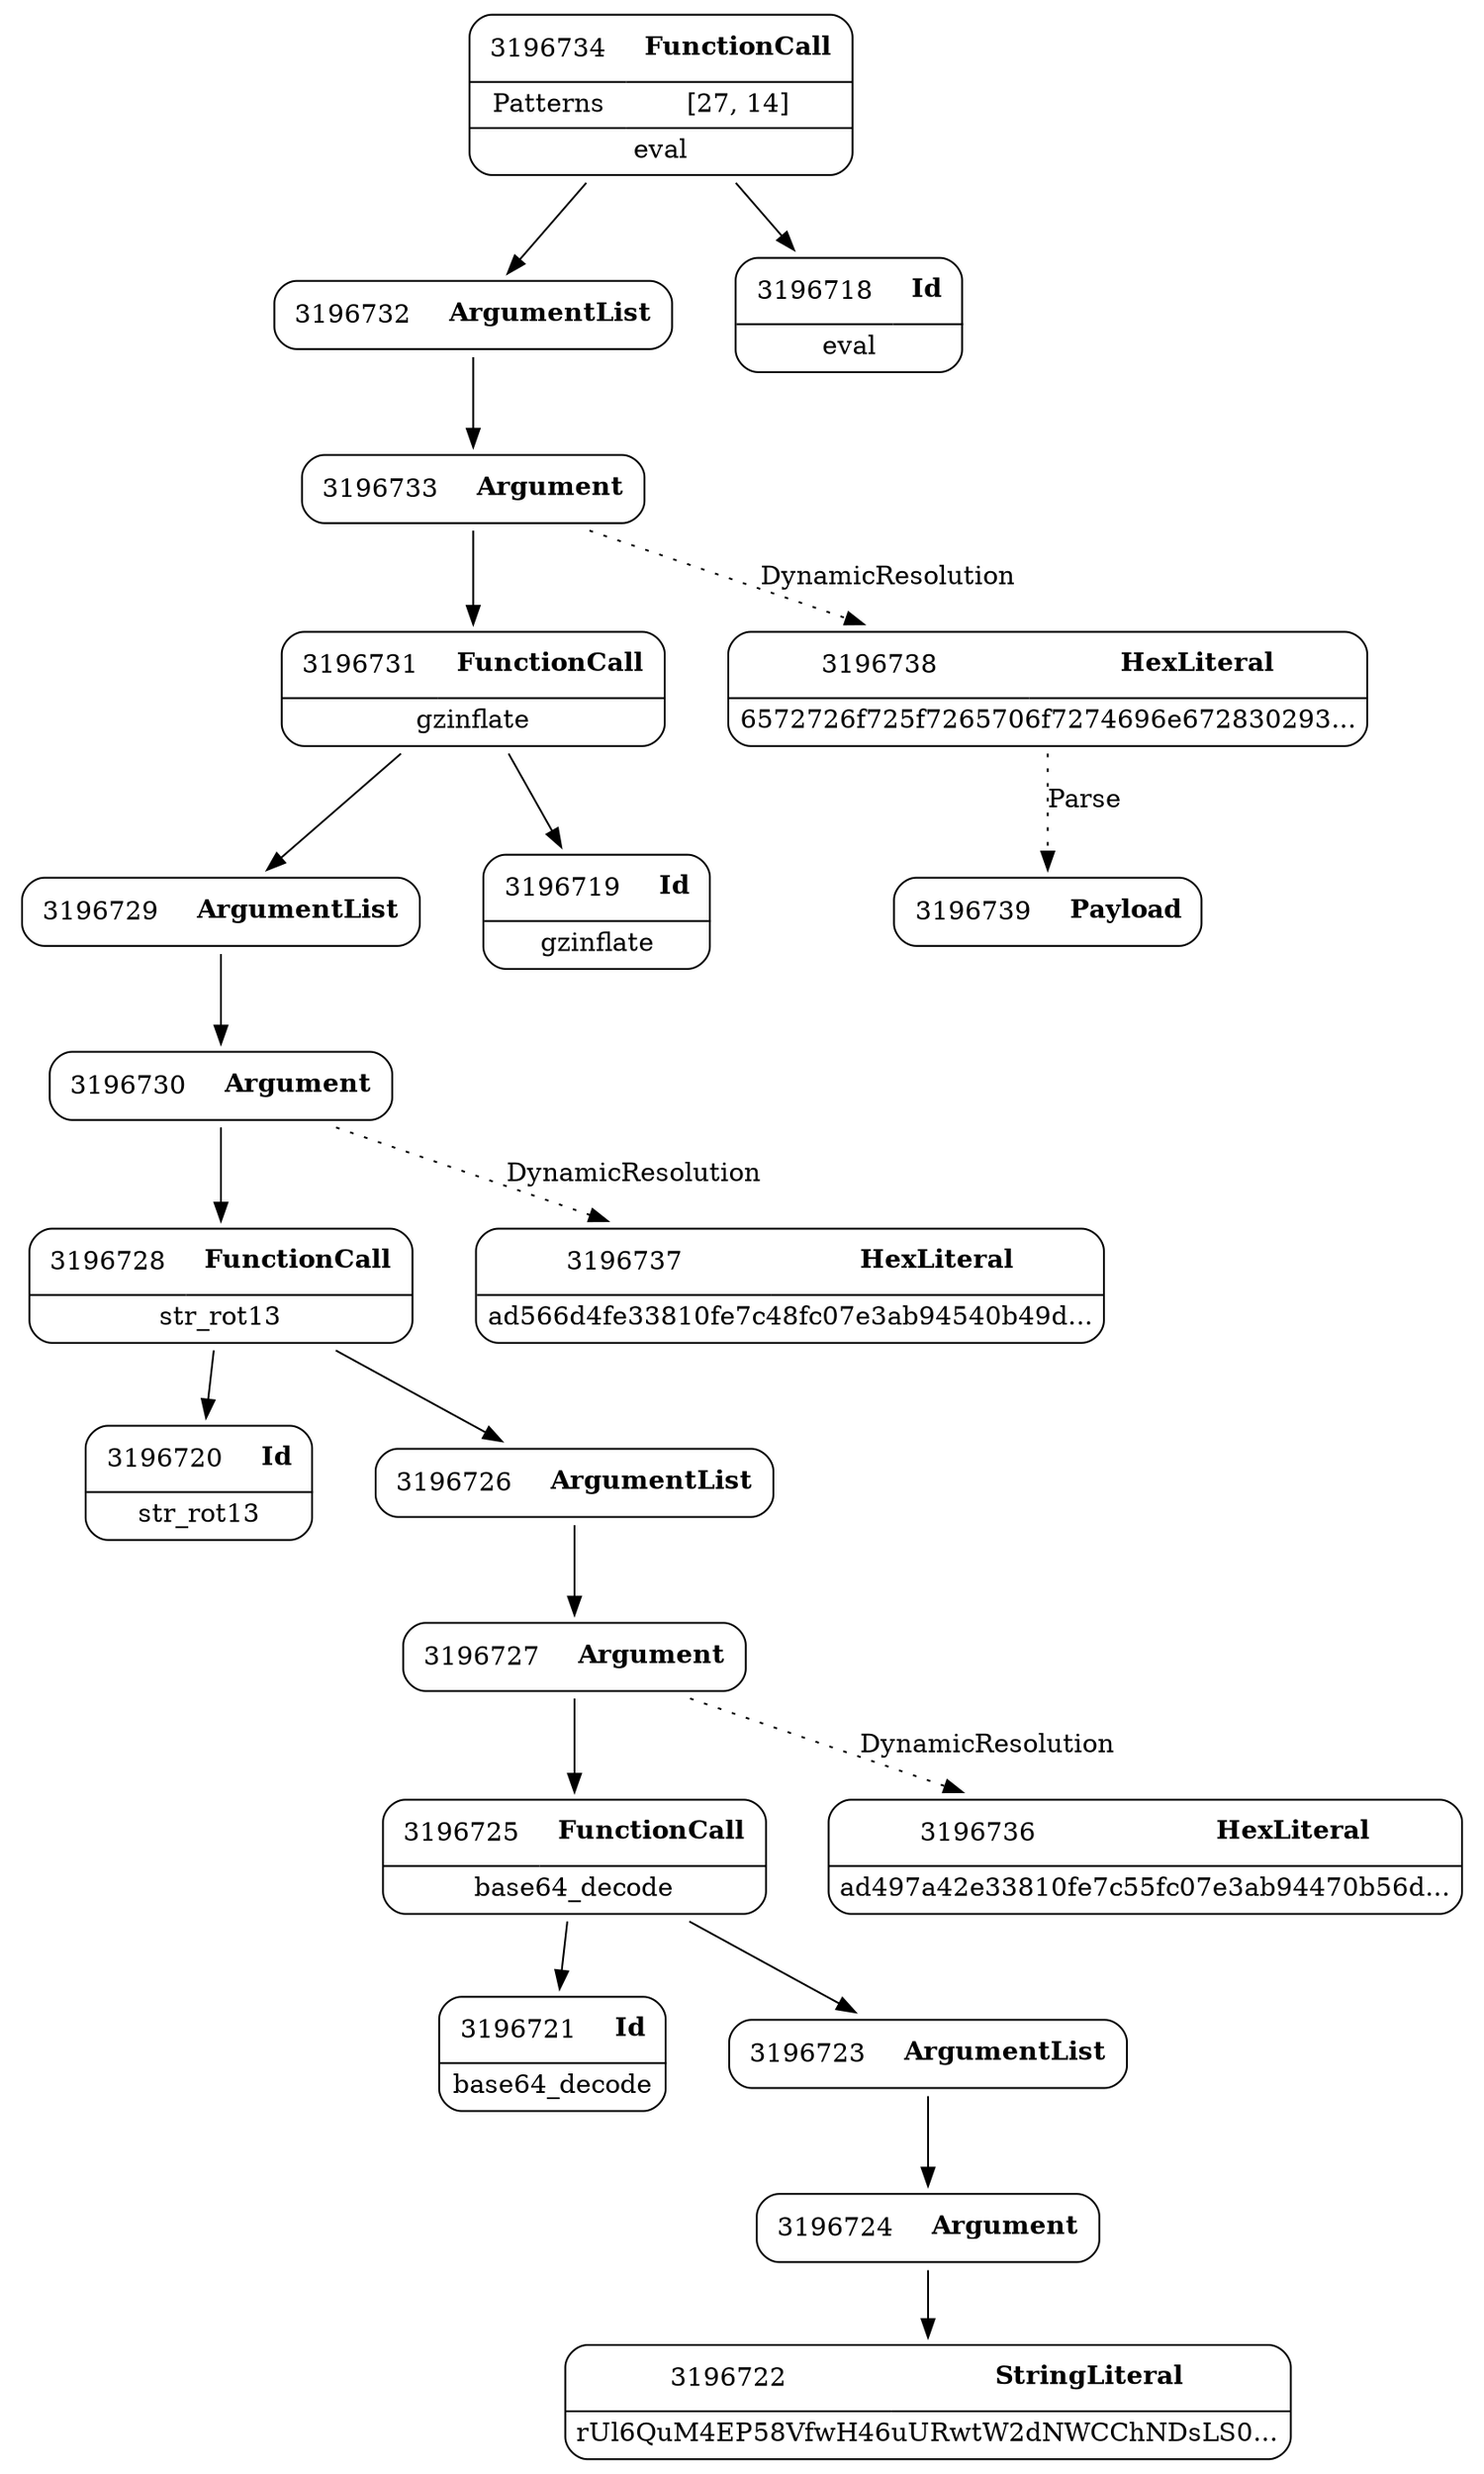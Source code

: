 digraph ast {
node [shape=none];
3196720 [label=<<TABLE border='1' cellspacing='0' cellpadding='10' style='rounded' ><TR><TD border='0'>3196720</TD><TD border='0'><B>Id</B></TD></TR><HR/><TR><TD border='0' cellpadding='5' colspan='2'>str_rot13</TD></TR></TABLE>>];
3196721 [label=<<TABLE border='1' cellspacing='0' cellpadding='10' style='rounded' ><TR><TD border='0'>3196721</TD><TD border='0'><B>Id</B></TD></TR><HR/><TR><TD border='0' cellpadding='5' colspan='2'>base64_decode</TD></TR></TABLE>>];
3196722 [label=<<TABLE border='1' cellspacing='0' cellpadding='10' style='rounded' ><TR><TD border='0'>3196722</TD><TD border='0'><B>StringLiteral</B></TD></TR><HR/><TR><TD border='0' cellpadding='5' colspan='2'>rUl6QuM4EP58VfwH46uURwtW2dNWCChNDsLS0...</TD></TR></TABLE>>];
3196723 [label=<<TABLE border='1' cellspacing='0' cellpadding='10' style='rounded' ><TR><TD border='0'>3196723</TD><TD border='0'><B>ArgumentList</B></TD></TR></TABLE>>];
3196723 -> 3196724 [weight=2];
3196724 [label=<<TABLE border='1' cellspacing='0' cellpadding='10' style='rounded' ><TR><TD border='0'>3196724</TD><TD border='0'><B>Argument</B></TD></TR></TABLE>>];
3196724 -> 3196722 [weight=2];
3196725 [label=<<TABLE border='1' cellspacing='0' cellpadding='10' style='rounded' ><TR><TD border='0'>3196725</TD><TD border='0'><B>FunctionCall</B></TD></TR><HR/><TR><TD border='0' cellpadding='5' colspan='2'>base64_decode</TD></TR></TABLE>>];
3196725 -> 3196721 [weight=2];
3196725 -> 3196723 [weight=2];
3196726 [label=<<TABLE border='1' cellspacing='0' cellpadding='10' style='rounded' ><TR><TD border='0'>3196726</TD><TD border='0'><B>ArgumentList</B></TD></TR></TABLE>>];
3196726 -> 3196727 [weight=2];
3196727 [label=<<TABLE border='1' cellspacing='0' cellpadding='10' style='rounded' ><TR><TD border='0'>3196727</TD><TD border='0'><B>Argument</B></TD></TR></TABLE>>];
3196727 -> 3196725 [weight=2];
3196727 -> 3196736 [style=dotted,label=DynamicResolution];
3196728 [label=<<TABLE border='1' cellspacing='0' cellpadding='10' style='rounded' ><TR><TD border='0'>3196728</TD><TD border='0'><B>FunctionCall</B></TD></TR><HR/><TR><TD border='0' cellpadding='5' colspan='2'>str_rot13</TD></TR></TABLE>>];
3196728 -> 3196720 [weight=2];
3196728 -> 3196726 [weight=2];
3196729 [label=<<TABLE border='1' cellspacing='0' cellpadding='10' style='rounded' ><TR><TD border='0'>3196729</TD><TD border='0'><B>ArgumentList</B></TD></TR></TABLE>>];
3196729 -> 3196730 [weight=2];
3196730 [label=<<TABLE border='1' cellspacing='0' cellpadding='10' style='rounded' ><TR><TD border='0'>3196730</TD><TD border='0'><B>Argument</B></TD></TR></TABLE>>];
3196730 -> 3196728 [weight=2];
3196730 -> 3196737 [style=dotted,label=DynamicResolution];
3196731 [label=<<TABLE border='1' cellspacing='0' cellpadding='10' style='rounded' ><TR><TD border='0'>3196731</TD><TD border='0'><B>FunctionCall</B></TD></TR><HR/><TR><TD border='0' cellpadding='5' colspan='2'>gzinflate</TD></TR></TABLE>>];
3196731 -> 3196719 [weight=2];
3196731 -> 3196729 [weight=2];
3196732 [label=<<TABLE border='1' cellspacing='0' cellpadding='10' style='rounded' ><TR><TD border='0'>3196732</TD><TD border='0'><B>ArgumentList</B></TD></TR></TABLE>>];
3196732 -> 3196733 [weight=2];
3196733 [label=<<TABLE border='1' cellspacing='0' cellpadding='10' style='rounded' ><TR><TD border='0'>3196733</TD><TD border='0'><B>Argument</B></TD></TR></TABLE>>];
3196733 -> 3196731 [weight=2];
3196733 -> 3196738 [style=dotted,label=DynamicResolution];
3196734 [label=<<TABLE border='1' cellspacing='0' cellpadding='10' style='rounded' ><TR><TD border='0'>3196734</TD><TD border='0'><B>FunctionCall</B></TD></TR><HR/><TR><TD border='0' cellpadding='5'>Patterns</TD><TD border='0' cellpadding='5'>[27, 14]</TD></TR><HR/><TR><TD border='0' cellpadding='5' colspan='2'>eval</TD></TR></TABLE>>];
3196734 -> 3196718 [weight=2];
3196734 -> 3196732 [weight=2];
3196736 [label=<<TABLE border='1' cellspacing='0' cellpadding='10' style='rounded' ><TR><TD border='0'>3196736</TD><TD border='0'><B>HexLiteral</B></TD></TR><HR/><TR><TD border='0' cellpadding='5' colspan='2'>ad497a42e33810fe7c55fc07e3ab94470b56d...</TD></TR></TABLE>>];
3196737 [label=<<TABLE border='1' cellspacing='0' cellpadding='10' style='rounded' ><TR><TD border='0'>3196737</TD><TD border='0'><B>HexLiteral</B></TD></TR><HR/><TR><TD border='0' cellpadding='5' colspan='2'>ad566d4fe33810fe7c48fc07e3ab94540b49d...</TD></TR></TABLE>>];
3196738 [label=<<TABLE border='1' cellspacing='0' cellpadding='10' style='rounded' ><TR><TD border='0'>3196738</TD><TD border='0'><B>HexLiteral</B></TD></TR><HR/><TR><TD border='0' cellpadding='5' colspan='2'>6572726f725f7265706f7274696e672830293...</TD></TR></TABLE>>];
3196738 -> 3196739 [style=dotted,label=Parse];
3196739 [label=<<TABLE border='1' cellspacing='0' cellpadding='10' style='rounded' ><TR><TD border='0'>3196739</TD><TD border='0'><B>Payload</B></TD></TR></TABLE>>];
3196718 [label=<<TABLE border='1' cellspacing='0' cellpadding='10' style='rounded' ><TR><TD border='0'>3196718</TD><TD border='0'><B>Id</B></TD></TR><HR/><TR><TD border='0' cellpadding='5' colspan='2'>eval</TD></TR></TABLE>>];
3196719 [label=<<TABLE border='1' cellspacing='0' cellpadding='10' style='rounded' ><TR><TD border='0'>3196719</TD><TD border='0'><B>Id</B></TD></TR><HR/><TR><TD border='0' cellpadding='5' colspan='2'>gzinflate</TD></TR></TABLE>>];
}
